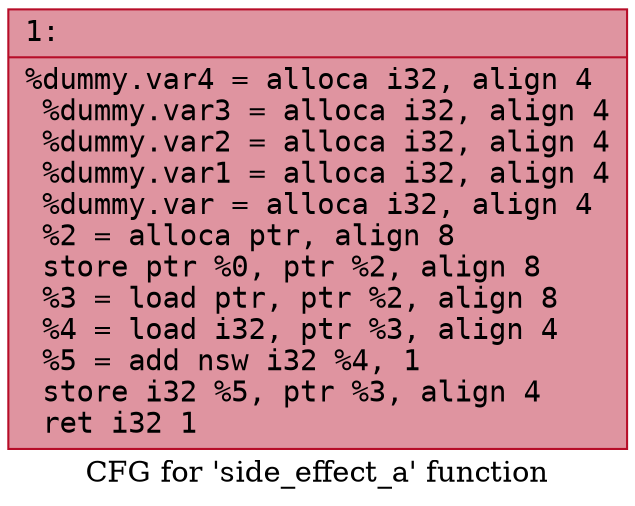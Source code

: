 digraph "CFG for 'side_effect_a' function" {
	label="CFG for 'side_effect_a' function";

	Node0x57a5fcde91f0 [shape=record,color="#b70d28ff", style=filled, fillcolor="#b70d2870" fontname="Courier",label="{1:\l|  %dummy.var4 = alloca i32, align 4\l  %dummy.var3 = alloca i32, align 4\l  %dummy.var2 = alloca i32, align 4\l  %dummy.var1 = alloca i32, align 4\l  %dummy.var = alloca i32, align 4\l  %2 = alloca ptr, align 8\l  store ptr %0, ptr %2, align 8\l  %3 = load ptr, ptr %2, align 8\l  %4 = load i32, ptr %3, align 4\l  %5 = add nsw i32 %4, 1\l  store i32 %5, ptr %3, align 4\l  ret i32 1\l}"];
}
